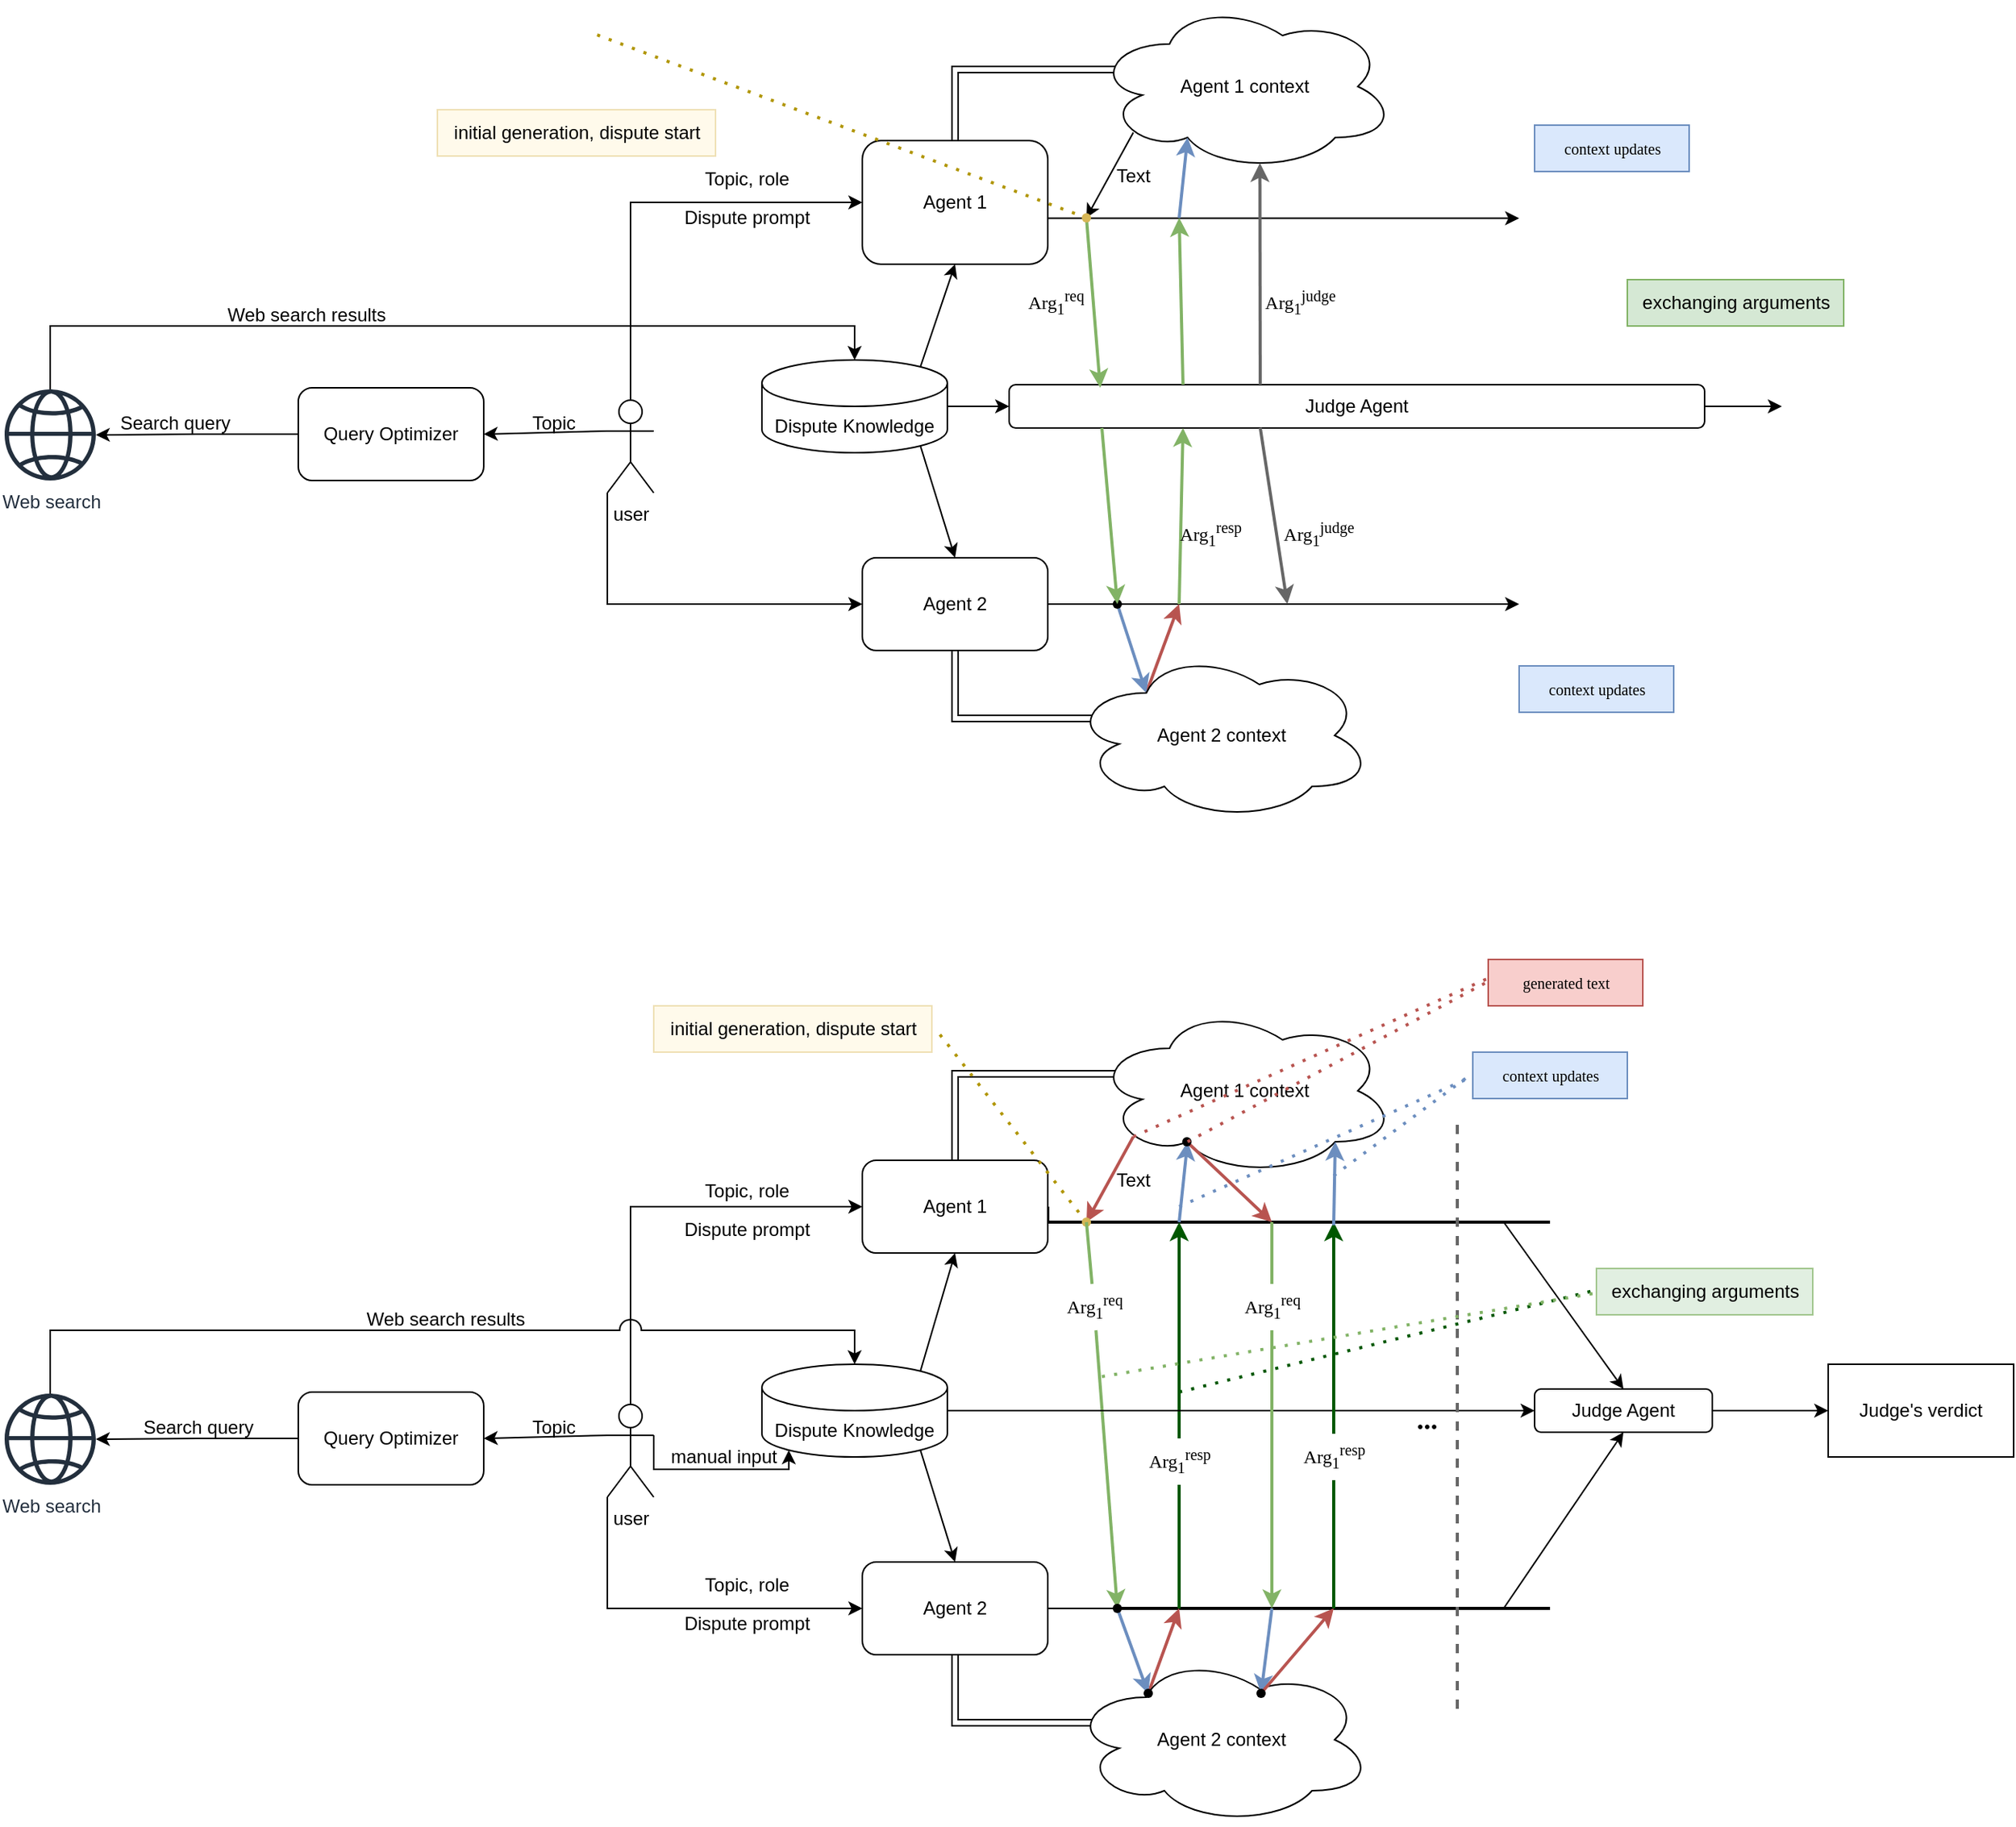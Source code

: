 <mxfile version="22.1.0" type="device">
  <diagram id="C5RBs43oDa-KdzZeNtuy" name="Page-1">
    <mxGraphModel dx="2182" dy="685" grid="1" gridSize="10" guides="1" tooltips="1" connect="1" arrows="1" fold="1" page="1" pageScale="1" pageWidth="827" pageHeight="1169" math="0" shadow="0">
      <root>
        <mxCell id="WIyWlLk6GJQsqaUBKTNV-0" />
        <mxCell id="WIyWlLk6GJQsqaUBKTNV-1" parent="WIyWlLk6GJQsqaUBKTNV-0" />
        <mxCell id="2SJqosGACnxcT9-o4XUS-51" value="Judge Agent" style="rounded=1;whiteSpace=wrap;html=1;" vertex="1" parent="WIyWlLk6GJQsqaUBKTNV-1">
          <mxGeometry x="320" y="328" width="450" height="28" as="geometry" />
        </mxCell>
        <mxCell id="2SJqosGACnxcT9-o4XUS-0" value="user" style="shape=umlActor;verticalLabelPosition=bottom;verticalAlign=top;html=1;outlineConnect=0;" vertex="1" parent="WIyWlLk6GJQsqaUBKTNV-1">
          <mxGeometry x="60" y="338" width="30" height="60" as="geometry" />
        </mxCell>
        <mxCell id="2SJqosGACnxcT9-o4XUS-26" style="edgeStyle=orthogonalEdgeStyle;rounded=0;orthogonalLoop=1;jettySize=auto;html=1;exitX=1;exitY=0.5;exitDx=0;exitDy=0;" edge="1" parent="WIyWlLk6GJQsqaUBKTNV-1" source="2SJqosGACnxcT9-o4XUS-1">
          <mxGeometry relative="1" as="geometry">
            <mxPoint x="650" y="220.286" as="targetPoint" />
            <Array as="points">
              <mxPoint x="345" y="220" />
            </Array>
          </mxGeometry>
        </mxCell>
        <mxCell id="2SJqosGACnxcT9-o4XUS-1" value="Agent 1" style="rounded=1;whiteSpace=wrap;html=1;" vertex="1" parent="WIyWlLk6GJQsqaUBKTNV-1">
          <mxGeometry x="225" y="170" width="120" height="80" as="geometry" />
        </mxCell>
        <mxCell id="2SJqosGACnxcT9-o4XUS-8" value="Topic, role" style="text;html=1;align=center;verticalAlign=middle;resizable=0;points=[];autosize=1;strokeColor=none;fillColor=none;" vertex="1" parent="WIyWlLk6GJQsqaUBKTNV-1">
          <mxGeometry x="110" y="180" width="80" height="30" as="geometry" />
        </mxCell>
        <mxCell id="2SJqosGACnxcT9-o4XUS-20" style="edgeStyle=orthogonalEdgeStyle;rounded=0;orthogonalLoop=1;jettySize=auto;html=1;entryX=0;entryY=0.5;entryDx=0;entryDy=0;exitX=0;exitY=1;exitDx=0;exitDy=0;exitPerimeter=0;" edge="1" parent="WIyWlLk6GJQsqaUBKTNV-1" source="2SJqosGACnxcT9-o4XUS-0" target="2SJqosGACnxcT9-o4XUS-21">
          <mxGeometry relative="1" as="geometry">
            <mxPoint x="100" y="420" as="sourcePoint" />
            <mxPoint x="230" y="460" as="targetPoint" />
            <Array as="points">
              <mxPoint x="60" y="470" />
            </Array>
          </mxGeometry>
        </mxCell>
        <mxCell id="2SJqosGACnxcT9-o4XUS-27" style="edgeStyle=orthogonalEdgeStyle;rounded=0;orthogonalLoop=1;jettySize=auto;html=1;exitDx=0;exitDy=0;" edge="1" parent="WIyWlLk6GJQsqaUBKTNV-1" source="2SJqosGACnxcT9-o4XUS-40">
          <mxGeometry relative="1" as="geometry">
            <mxPoint x="650" y="470" as="targetPoint" />
          </mxGeometry>
        </mxCell>
        <mxCell id="2SJqosGACnxcT9-o4XUS-21" value="Agent 2" style="rounded=1;whiteSpace=wrap;html=1;" vertex="1" parent="WIyWlLk6GJQsqaUBKTNV-1">
          <mxGeometry x="225" y="440" width="120" height="60" as="geometry" />
        </mxCell>
        <mxCell id="2SJqosGACnxcT9-o4XUS-25" value="Dispute prompt" style="text;html=1;align=center;verticalAlign=middle;resizable=0;points=[];autosize=1;strokeColor=none;fillColor=none;" vertex="1" parent="WIyWlLk6GJQsqaUBKTNV-1">
          <mxGeometry x="100" y="205" width="100" height="30" as="geometry" />
        </mxCell>
        <mxCell id="2SJqosGACnxcT9-o4XUS-31" style="rounded=0;orthogonalLoop=1;jettySize=auto;html=1;exitX=0.13;exitY=0.77;exitDx=0;exitDy=0;exitPerimeter=0;" edge="1" parent="WIyWlLk6GJQsqaUBKTNV-1" source="2SJqosGACnxcT9-o4XUS-61">
          <mxGeometry relative="1" as="geometry">
            <mxPoint x="370" y="220" as="targetPoint" />
          </mxGeometry>
        </mxCell>
        <mxCell id="2SJqosGACnxcT9-o4XUS-53" style="edgeStyle=orthogonalEdgeStyle;rounded=0;orthogonalLoop=1;jettySize=auto;html=1;exitX=0.07;exitY=0.4;exitDx=0;exitDy=0;exitPerimeter=0;entryX=0.5;entryY=0;entryDx=0;entryDy=0;startArrow=classic;startFill=1;shape=link;" edge="1" parent="WIyWlLk6GJQsqaUBKTNV-1" source="2SJqosGACnxcT9-o4XUS-61" target="2SJqosGACnxcT9-o4XUS-1">
          <mxGeometry relative="1" as="geometry" />
        </mxCell>
        <mxCell id="2SJqosGACnxcT9-o4XUS-29" value="" style="edgeStyle=none;orthogonalLoop=1;jettySize=auto;html=1;rounded=0;exitX=0;exitY=0.333;exitDx=0;exitDy=0;exitPerimeter=0;" edge="1" parent="WIyWlLk6GJQsqaUBKTNV-1" source="2SJqosGACnxcT9-o4XUS-0">
          <mxGeometry width="100" relative="1" as="geometry">
            <mxPoint x="80" y="360" as="sourcePoint" />
            <mxPoint x="-20" y="360" as="targetPoint" />
            <Array as="points" />
          </mxGeometry>
        </mxCell>
        <mxCell id="2SJqosGACnxcT9-o4XUS-44" style="rounded=0;orthogonalLoop=1;jettySize=auto;html=1;fillColor=#f8cecc;strokeColor=#b85450;exitX=0.25;exitY=0.25;exitDx=0;exitDy=0;exitPerimeter=0;strokeWidth=2;" edge="1" parent="WIyWlLk6GJQsqaUBKTNV-1" source="2SJqosGACnxcT9-o4XUS-75">
          <mxGeometry relative="1" as="geometry">
            <mxPoint x="430" y="470" as="targetPoint" />
          </mxGeometry>
        </mxCell>
        <mxCell id="2SJqosGACnxcT9-o4XUS-32" value="" style="edgeStyle=none;orthogonalLoop=1;jettySize=auto;html=1;rounded=0;fillColor=#d5e8d4;strokeColor=#82b366;strokeWidth=2;entryX=0.131;entryY=0.071;entryDx=0;entryDy=0;entryPerimeter=0;" edge="1" parent="WIyWlLk6GJQsqaUBKTNV-1" source="2SJqosGACnxcT9-o4XUS-35" target="2SJqosGACnxcT9-o4XUS-51">
          <mxGeometry width="100" relative="1" as="geometry">
            <mxPoint x="370" y="220" as="sourcePoint" />
            <mxPoint x="390" y="390" as="targetPoint" />
            <Array as="points" />
          </mxGeometry>
        </mxCell>
        <mxCell id="2SJqosGACnxcT9-o4XUS-33" value="&lt;font face=&quot;Times New Roman&quot;&gt;Arg&lt;sub&gt;1&lt;/sub&gt;&lt;sup&gt;req&lt;/sup&gt;&lt;/font&gt;" style="text;html=1;align=center;verticalAlign=middle;resizable=0;points=[];autosize=1;" vertex="1" parent="WIyWlLk6GJQsqaUBKTNV-1">
          <mxGeometry x="320" y="260" width="60" height="30" as="geometry" />
        </mxCell>
        <mxCell id="2SJqosGACnxcT9-o4XUS-34" value="" style="endArrow=none;dashed=1;html=1;dashPattern=1 3;strokeWidth=2;rounded=0;fillColor=#e3c800;strokeColor=#B09500;entryX=0.55;entryY=0.999;entryDx=0;entryDy=0;entryPerimeter=0;" edge="1" parent="WIyWlLk6GJQsqaUBKTNV-1">
          <mxGeometry width="50" height="50" relative="1" as="geometry">
            <mxPoint x="370" y="220" as="sourcePoint" />
            <mxPoint x="49" y="99.97" as="targetPoint" />
          </mxGeometry>
        </mxCell>
        <mxCell id="2SJqosGACnxcT9-o4XUS-36" value="" style="edgeStyle=none;orthogonalLoop=1;jettySize=auto;html=1;rounded=0;" edge="1" parent="WIyWlLk6GJQsqaUBKTNV-1" target="2SJqosGACnxcT9-o4XUS-35">
          <mxGeometry width="100" relative="1" as="geometry">
            <mxPoint x="370" y="220" as="sourcePoint" />
            <mxPoint x="390" y="390" as="targetPoint" />
            <Array as="points" />
          </mxGeometry>
        </mxCell>
        <mxCell id="2SJqosGACnxcT9-o4XUS-35" value="" style="shape=waypoint;sketch=0;size=6;pointerEvents=1;points=[];fillColor=#fff2cc;resizable=0;rotatable=0;perimeter=centerPerimeter;snapToPoint=1;strokeColor=#d6b656;" vertex="1" parent="WIyWlLk6GJQsqaUBKTNV-1">
          <mxGeometry x="360" y="210" width="20" height="20" as="geometry" />
        </mxCell>
        <mxCell id="2SJqosGACnxcT9-o4XUS-37" value="initial generation, dispute start" style="text;html=1;align=center;verticalAlign=middle;resizable=0;points=[];autosize=1;strokeColor=#d6b656;fillColor=#fff2cc;opacity=40;" vertex="1" parent="WIyWlLk6GJQsqaUBKTNV-1">
          <mxGeometry x="-50" y="150" width="180" height="30" as="geometry" />
        </mxCell>
        <mxCell id="2SJqosGACnxcT9-o4XUS-38" value="" style="edgeStyle=none;orthogonalLoop=1;jettySize=auto;html=1;rounded=0;entryX=0.25;entryY=0.25;entryDx=0;entryDy=0;entryPerimeter=0;fillColor=#dae8fc;strokeColor=#6c8ebf;strokeWidth=2;" edge="1" parent="WIyWlLk6GJQsqaUBKTNV-1" target="2SJqosGACnxcT9-o4XUS-75">
          <mxGeometry width="100" relative="1" as="geometry">
            <mxPoint x="390" y="470" as="sourcePoint" />
            <mxPoint x="440" y="480" as="targetPoint" />
            <Array as="points" />
          </mxGeometry>
        </mxCell>
        <mxCell id="2SJqosGACnxcT9-o4XUS-39" value="&lt;font style=&quot;font-size: 10px;&quot; face=&quot;Verdana&quot;&gt;context updates&lt;/font&gt;" style="text;html=1;align=center;verticalAlign=middle;resizable=0;points=[];autosize=1;strokeColor=#6c8ebf;fillColor=#dae8fc;" vertex="1" parent="WIyWlLk6GJQsqaUBKTNV-1">
          <mxGeometry x="650" y="510" width="100" height="30" as="geometry" />
        </mxCell>
        <mxCell id="2SJqosGACnxcT9-o4XUS-42" value="" style="edgeStyle=orthogonalEdgeStyle;rounded=0;orthogonalLoop=1;jettySize=auto;html=1;exitX=1;exitY=0.5;exitDx=0;exitDy=0;endArrow=none;endFill=0;" edge="1" parent="WIyWlLk6GJQsqaUBKTNV-1" source="2SJqosGACnxcT9-o4XUS-21" target="2SJqosGACnxcT9-o4XUS-40">
          <mxGeometry relative="1" as="geometry">
            <mxPoint x="650" y="470" as="targetPoint" />
            <mxPoint x="345" y="470" as="sourcePoint" />
          </mxGeometry>
        </mxCell>
        <mxCell id="2SJqosGACnxcT9-o4XUS-40" value="" style="shape=waypoint;sketch=0;size=6;pointerEvents=1;points=[];fillColor=none;resizable=0;rotatable=0;perimeter=centerPerimeter;snapToPoint=1;" vertex="1" parent="WIyWlLk6GJQsqaUBKTNV-1">
          <mxGeometry x="380" y="460" width="20" height="20" as="geometry" />
        </mxCell>
        <mxCell id="2SJqosGACnxcT9-o4XUS-43" value="Text" style="text;html=1;align=center;verticalAlign=middle;resizable=0;points=[];autosize=1;strokeColor=none;fillColor=none;" vertex="1" parent="WIyWlLk6GJQsqaUBKTNV-1">
          <mxGeometry x="375" y="178" width="50" height="30" as="geometry" />
        </mxCell>
        <mxCell id="2SJqosGACnxcT9-o4XUS-45" value="" style="edgeStyle=none;orthogonalLoop=1;jettySize=auto;html=1;rounded=0;fillColor=#d5e8d4;strokeColor=#82b366;strokeWidth=2;entryX=0.25;entryY=1;entryDx=0;entryDy=0;" edge="1" parent="WIyWlLk6GJQsqaUBKTNV-1" target="2SJqosGACnxcT9-o4XUS-51">
          <mxGeometry width="100" relative="1" as="geometry">
            <mxPoint x="430" y="470" as="sourcePoint" />
            <mxPoint x="490" y="220" as="targetPoint" />
            <Array as="points" />
          </mxGeometry>
        </mxCell>
        <mxCell id="2SJqosGACnxcT9-o4XUS-48" value="exchanging arguments" style="text;html=1;align=center;verticalAlign=middle;resizable=0;points=[];autosize=1;strokeColor=#82b366;fillColor=#d5e8d4;" vertex="1" parent="WIyWlLk6GJQsqaUBKTNV-1">
          <mxGeometry x="720" y="260" width="140" height="30" as="geometry" />
        </mxCell>
        <mxCell id="2SJqosGACnxcT9-o4XUS-49" value="&lt;font face=&quot;Times New Roman&quot;&gt;Arg&lt;sub&gt;1&lt;/sub&gt;&lt;sup&gt;resp&lt;/sup&gt;&lt;/font&gt;" style="text;html=1;align=center;verticalAlign=middle;resizable=0;points=[];autosize=1;" vertex="1" parent="WIyWlLk6GJQsqaUBKTNV-1">
          <mxGeometry x="420" y="410" width="60" height="30" as="geometry" />
        </mxCell>
        <mxCell id="2SJqosGACnxcT9-o4XUS-55" style="edgeStyle=orthogonalEdgeStyle;rounded=0;orthogonalLoop=1;jettySize=auto;html=1;exitX=1;exitY=0.5;exitDx=0;exitDy=0;" edge="1" parent="WIyWlLk6GJQsqaUBKTNV-1" source="2SJqosGACnxcT9-o4XUS-51">
          <mxGeometry relative="1" as="geometry">
            <mxPoint x="820" y="342" as="targetPoint" />
          </mxGeometry>
        </mxCell>
        <mxCell id="2SJqosGACnxcT9-o4XUS-52" value="&lt;font style=&quot;font-size: 10px;&quot; face=&quot;Verdana&quot;&gt;context updates&lt;/font&gt;" style="text;html=1;align=center;verticalAlign=middle;resizable=0;points=[];autosize=1;strokeColor=#6c8ebf;fillColor=#dae8fc;" vertex="1" parent="WIyWlLk6GJQsqaUBKTNV-1">
          <mxGeometry x="660" y="160" width="100" height="30" as="geometry" />
        </mxCell>
        <mxCell id="2SJqosGACnxcT9-o4XUS-54" style="edgeStyle=orthogonalEdgeStyle;rounded=0;orthogonalLoop=1;jettySize=auto;html=1;exitX=0.5;exitY=1;exitDx=0;exitDy=0;startArrow=classic;startFill=1;entryX=0.07;entryY=0.4;entryDx=0;entryDy=0;entryPerimeter=0;shape=link;" edge="1" parent="WIyWlLk6GJQsqaUBKTNV-1" source="2SJqosGACnxcT9-o4XUS-21" target="2SJqosGACnxcT9-o4XUS-75">
          <mxGeometry relative="1" as="geometry">
            <Array as="points">
              <mxPoint x="285" y="544" />
            </Array>
          </mxGeometry>
        </mxCell>
        <mxCell id="2SJqosGACnxcT9-o4XUS-59" value="" style="edgeStyle=orthogonalEdgeStyle;orthogonalLoop=1;jettySize=auto;html=1;rounded=0;entryX=0;entryY=0.5;entryDx=0;entryDy=0;exitX=0.5;exitY=0;exitDx=0;exitDy=0;exitPerimeter=0;targetPerimeterSpacing=4;sourcePerimeterSpacing=22;" edge="1" parent="WIyWlLk6GJQsqaUBKTNV-1" source="2SJqosGACnxcT9-o4XUS-0" target="2SJqosGACnxcT9-o4XUS-1">
          <mxGeometry width="100" relative="1" as="geometry">
            <mxPoint x="110" y="330" as="sourcePoint" />
            <mxPoint x="160" y="240" as="targetPoint" />
            <Array as="points">
              <mxPoint x="75" y="210" />
            </Array>
          </mxGeometry>
        </mxCell>
        <mxCell id="2SJqosGACnxcT9-o4XUS-61" value="Agent 1 context" style="ellipse;shape=cloud;whiteSpace=wrap;html=1;" vertex="1" parent="WIyWlLk6GJQsqaUBKTNV-1">
          <mxGeometry x="375" y="80" width="195" height="110" as="geometry" />
        </mxCell>
        <mxCell id="2SJqosGACnxcT9-o4XUS-70" style="rounded=0;orthogonalLoop=1;jettySize=auto;html=1;exitX=0.855;exitY=0;exitDx=0;exitDy=4.35;exitPerimeter=0;entryX=0.5;entryY=1;entryDx=0;entryDy=0;" edge="1" parent="WIyWlLk6GJQsqaUBKTNV-1" source="2SJqosGACnxcT9-o4XUS-63" target="2SJqosGACnxcT9-o4XUS-1">
          <mxGeometry relative="1" as="geometry" />
        </mxCell>
        <mxCell id="2SJqosGACnxcT9-o4XUS-73" style="rounded=0;orthogonalLoop=1;jettySize=auto;html=1;exitX=0.855;exitY=1;exitDx=0;exitDy=-4.35;exitPerimeter=0;entryX=0.5;entryY=0;entryDx=0;entryDy=0;" edge="1" parent="WIyWlLk6GJQsqaUBKTNV-1" source="2SJqosGACnxcT9-o4XUS-63" target="2SJqosGACnxcT9-o4XUS-21">
          <mxGeometry relative="1" as="geometry" />
        </mxCell>
        <mxCell id="2SJqosGACnxcT9-o4XUS-74" style="edgeStyle=orthogonalEdgeStyle;rounded=0;orthogonalLoop=1;jettySize=auto;html=1;exitX=1;exitY=0.5;exitDx=0;exitDy=0;exitPerimeter=0;entryX=0;entryY=0.5;entryDx=0;entryDy=0;" edge="1" parent="WIyWlLk6GJQsqaUBKTNV-1" source="2SJqosGACnxcT9-o4XUS-63" target="2SJqosGACnxcT9-o4XUS-51">
          <mxGeometry relative="1" as="geometry" />
        </mxCell>
        <mxCell id="2SJqosGACnxcT9-o4XUS-63" value="Dispute Knowledge" style="shape=cylinder3;whiteSpace=wrap;html=1;boundedLbl=1;backgroundOutline=1;size=15;" vertex="1" parent="WIyWlLk6GJQsqaUBKTNV-1">
          <mxGeometry x="160" y="312" width="120" height="60" as="geometry" />
        </mxCell>
        <mxCell id="2SJqosGACnxcT9-o4XUS-64" value="Topic" style="text;html=1;align=center;verticalAlign=middle;resizable=0;points=[];autosize=1;strokeColor=none;fillColor=none;" vertex="1" parent="WIyWlLk6GJQsqaUBKTNV-1">
          <mxGeometry y="338" width="50" height="30" as="geometry" />
        </mxCell>
        <mxCell id="2SJqosGACnxcT9-o4XUS-67" style="edgeStyle=orthogonalEdgeStyle;rounded=0;orthogonalLoop=1;jettySize=auto;html=1;exitX=0;exitY=0.5;exitDx=0;exitDy=0;" edge="1" parent="WIyWlLk6GJQsqaUBKTNV-1" source="2SJqosGACnxcT9-o4XUS-65" target="2SJqosGACnxcT9-o4XUS-66">
          <mxGeometry relative="1" as="geometry" />
        </mxCell>
        <mxCell id="2SJqosGACnxcT9-o4XUS-65" value="Query Optimizer" style="rounded=1;whiteSpace=wrap;html=1;" vertex="1" parent="WIyWlLk6GJQsqaUBKTNV-1">
          <mxGeometry x="-140" y="330" width="120" height="60" as="geometry" />
        </mxCell>
        <mxCell id="2SJqosGACnxcT9-o4XUS-66" value="Web search" style="sketch=0;outlineConnect=0;fontColor=#232F3E;gradientColor=none;fillColor=#232F3D;strokeColor=none;dashed=0;verticalLabelPosition=bottom;verticalAlign=top;align=center;html=1;fontSize=12;fontStyle=0;aspect=fixed;pointerEvents=1;shape=mxgraph.aws4.globe;" vertex="1" parent="WIyWlLk6GJQsqaUBKTNV-1">
          <mxGeometry x="-330" y="331" width="59" height="59" as="geometry" />
        </mxCell>
        <mxCell id="2SJqosGACnxcT9-o4XUS-68" value="Search query" style="text;html=1;align=center;verticalAlign=middle;resizable=0;points=[];autosize=1;strokeColor=none;fillColor=none;" vertex="1" parent="WIyWlLk6GJQsqaUBKTNV-1">
          <mxGeometry x="-265" y="338" width="90" height="30" as="geometry" />
        </mxCell>
        <mxCell id="2SJqosGACnxcT9-o4XUS-69" value="" style="edgeStyle=orthogonalEdgeStyle;orthogonalLoop=1;jettySize=auto;html=1;rounded=0;entryX=0.5;entryY=0;entryDx=0;entryDy=0;entryPerimeter=0;" edge="1" parent="WIyWlLk6GJQsqaUBKTNV-1" source="2SJqosGACnxcT9-o4XUS-66" target="2SJqosGACnxcT9-o4XUS-63">
          <mxGeometry width="100" relative="1" as="geometry">
            <mxPoint x="-330" y="400" as="sourcePoint" />
            <mxPoint x="-230" y="410" as="targetPoint" />
            <Array as="points">
              <mxPoint x="-300" y="290" />
              <mxPoint x="220" y="290" />
            </Array>
          </mxGeometry>
        </mxCell>
        <mxCell id="2SJqosGACnxcT9-o4XUS-72" value="Web search results" style="text;html=1;align=center;verticalAlign=middle;resizable=0;points=[];autosize=1;strokeColor=none;fillColor=none;" vertex="1" parent="WIyWlLk6GJQsqaUBKTNV-1">
          <mxGeometry x="-200" y="268" width="130" height="30" as="geometry" />
        </mxCell>
        <mxCell id="2SJqosGACnxcT9-o4XUS-75" value="Agent 2 context" style="ellipse;shape=cloud;whiteSpace=wrap;html=1;" vertex="1" parent="WIyWlLk6GJQsqaUBKTNV-1">
          <mxGeometry x="360" y="500" width="195" height="110" as="geometry" />
        </mxCell>
        <mxCell id="2SJqosGACnxcT9-o4XUS-84" value="&lt;font face=&quot;Times New Roman&quot;&gt;Arg&lt;sub&gt;1&lt;/sub&gt;&lt;sup&gt;judge&lt;/sup&gt;&lt;/font&gt;" style="text;html=1;align=center;verticalAlign=middle;resizable=0;points=[];autosize=1;strokeColor=none;fillColor=none;" vertex="1" parent="WIyWlLk6GJQsqaUBKTNV-1">
          <mxGeometry x="473" y="260" width="70" height="30" as="geometry" />
        </mxCell>
        <mxCell id="2SJqosGACnxcT9-o4XUS-85" value="&lt;font face=&quot;Times New Roman&quot;&gt;Arg&lt;sub&gt;1&lt;/sub&gt;&lt;sup&gt;judge&lt;/sup&gt;&lt;/font&gt;" style="text;html=1;align=center;verticalAlign=middle;resizable=0;points=[];autosize=1;strokeColor=none;fillColor=none;" vertex="1" parent="WIyWlLk6GJQsqaUBKTNV-1">
          <mxGeometry x="485" y="410" width="70" height="30" as="geometry" />
        </mxCell>
        <mxCell id="2SJqosGACnxcT9-o4XUS-86" value="" style="edgeStyle=none;orthogonalLoop=1;jettySize=auto;html=1;rounded=0;fillColor=#d5e8d4;strokeColor=#82b366;strokeWidth=2;" edge="1" parent="WIyWlLk6GJQsqaUBKTNV-1">
          <mxGeometry width="100" relative="1" as="geometry">
            <mxPoint x="380" y="356" as="sourcePoint" />
            <mxPoint x="390" y="470" as="targetPoint" />
            <Array as="points" />
          </mxGeometry>
        </mxCell>
        <mxCell id="2SJqosGACnxcT9-o4XUS-87" value="" style="edgeStyle=none;orthogonalLoop=1;jettySize=auto;html=1;rounded=0;fillColor=#d5e8d4;strokeColor=#82b366;strokeWidth=2;exitX=0.25;exitY=0;exitDx=0;exitDy=0;" edge="1" parent="WIyWlLk6GJQsqaUBKTNV-1" source="2SJqosGACnxcT9-o4XUS-51">
          <mxGeometry width="100" relative="1" as="geometry">
            <mxPoint x="430" y="330" as="sourcePoint" />
            <mxPoint x="430" y="220" as="targetPoint" />
            <Array as="points" />
          </mxGeometry>
        </mxCell>
        <mxCell id="2SJqosGACnxcT9-o4XUS-88" value="" style="edgeStyle=none;orthogonalLoop=1;jettySize=auto;html=1;rounded=0;entryX=0.31;entryY=0.8;entryDx=0;entryDy=0;entryPerimeter=0;fillColor=#dae8fc;strokeColor=#6c8ebf;strokeWidth=2;" edge="1" parent="WIyWlLk6GJQsqaUBKTNV-1" target="2SJqosGACnxcT9-o4XUS-61">
          <mxGeometry width="100" relative="1" as="geometry">
            <mxPoint x="430" y="220" as="sourcePoint" />
            <mxPoint x="460.84" y="247.43" as="targetPoint" />
            <Array as="points" />
          </mxGeometry>
        </mxCell>
        <mxCell id="2SJqosGACnxcT9-o4XUS-89" value="" style="endArrow=classic;html=1;rounded=0;entryX=0.55;entryY=0.95;entryDx=0;entryDy=0;entryPerimeter=0;exitX=0.361;exitY=0.002;exitDx=0;exitDy=0;exitPerimeter=0;fillColor=#f5f5f5;gradientColor=#b3b3b3;strokeColor=#666666;strokeWidth=2;" edge="1" parent="WIyWlLk6GJQsqaUBKTNV-1" source="2SJqosGACnxcT9-o4XUS-51" target="2SJqosGACnxcT9-o4XUS-61">
          <mxGeometry width="50" height="50" relative="1" as="geometry">
            <mxPoint x="390" y="360" as="sourcePoint" />
            <mxPoint x="440" y="310" as="targetPoint" />
          </mxGeometry>
        </mxCell>
        <mxCell id="2SJqosGACnxcT9-o4XUS-90" value="" style="endArrow=classic;html=1;rounded=0;exitX=0.361;exitY=0.993;exitDx=0;exitDy=0;exitPerimeter=0;fillColor=#f5f5f5;gradientColor=#b3b3b3;strokeColor=#666666;strokeWidth=2;" edge="1" parent="WIyWlLk6GJQsqaUBKTNV-1" source="2SJqosGACnxcT9-o4XUS-51">
          <mxGeometry width="50" height="50" relative="1" as="geometry">
            <mxPoint x="474" y="337" as="sourcePoint" />
            <mxPoint x="500" y="470" as="targetPoint" />
          </mxGeometry>
        </mxCell>
        <mxCell id="2SJqosGACnxcT9-o4XUS-92" value="Judge Agent" style="rounded=1;whiteSpace=wrap;html=1;" vertex="1" parent="WIyWlLk6GJQsqaUBKTNV-1">
          <mxGeometry x="660" y="978" width="115" height="28" as="geometry" />
        </mxCell>
        <mxCell id="2SJqosGACnxcT9-o4XUS-93" value="user" style="shape=umlActor;verticalLabelPosition=bottom;verticalAlign=top;html=1;outlineConnect=0;" vertex="1" parent="WIyWlLk6GJQsqaUBKTNV-1">
          <mxGeometry x="60" y="988" width="30" height="60" as="geometry" />
        </mxCell>
        <mxCell id="2SJqosGACnxcT9-o4XUS-94" style="edgeStyle=orthogonalEdgeStyle;rounded=0;orthogonalLoop=1;jettySize=auto;html=1;exitX=1;exitY=0.5;exitDx=0;exitDy=0;strokeWidth=2;endArrow=none;endFill=0;" edge="1" parent="WIyWlLk6GJQsqaUBKTNV-1" source="2SJqosGACnxcT9-o4XUS-95">
          <mxGeometry relative="1" as="geometry">
            <mxPoint x="670" y="870" as="targetPoint" />
            <Array as="points">
              <mxPoint x="345" y="870" />
            </Array>
          </mxGeometry>
        </mxCell>
        <mxCell id="2SJqosGACnxcT9-o4XUS-95" value="Agent 1" style="rounded=1;whiteSpace=wrap;html=1;" vertex="1" parent="WIyWlLk6GJQsqaUBKTNV-1">
          <mxGeometry x="225" y="830" width="120" height="60" as="geometry" />
        </mxCell>
        <mxCell id="2SJqosGACnxcT9-o4XUS-96" value="Topic, role" style="text;html=1;align=center;verticalAlign=middle;resizable=0;points=[];autosize=1;strokeColor=none;fillColor=none;" vertex="1" parent="WIyWlLk6GJQsqaUBKTNV-1">
          <mxGeometry x="110" y="835" width="80" height="30" as="geometry" />
        </mxCell>
        <mxCell id="2SJqosGACnxcT9-o4XUS-97" style="edgeStyle=orthogonalEdgeStyle;rounded=0;orthogonalLoop=1;jettySize=auto;html=1;entryX=0;entryY=0.5;entryDx=0;entryDy=0;exitX=0;exitY=1;exitDx=0;exitDy=0;exitPerimeter=0;" edge="1" parent="WIyWlLk6GJQsqaUBKTNV-1" source="2SJqosGACnxcT9-o4XUS-93" target="2SJqosGACnxcT9-o4XUS-99">
          <mxGeometry relative="1" as="geometry">
            <mxPoint x="100" y="1070" as="sourcePoint" />
            <mxPoint x="230" y="1110" as="targetPoint" />
            <Array as="points">
              <mxPoint x="60" y="1120" />
            </Array>
          </mxGeometry>
        </mxCell>
        <mxCell id="2SJqosGACnxcT9-o4XUS-98" style="edgeStyle=orthogonalEdgeStyle;rounded=0;orthogonalLoop=1;jettySize=auto;html=1;exitDx=0;exitDy=0;strokeWidth=2;endArrow=none;endFill=0;" edge="1" parent="WIyWlLk6GJQsqaUBKTNV-1" source="2SJqosGACnxcT9-o4XUS-114">
          <mxGeometry relative="1" as="geometry">
            <mxPoint x="670" y="1120" as="targetPoint" />
          </mxGeometry>
        </mxCell>
        <mxCell id="2SJqosGACnxcT9-o4XUS-99" value="Agent 2" style="rounded=1;whiteSpace=wrap;html=1;" vertex="1" parent="WIyWlLk6GJQsqaUBKTNV-1">
          <mxGeometry x="225" y="1090" width="120" height="60" as="geometry" />
        </mxCell>
        <mxCell id="2SJqosGACnxcT9-o4XUS-100" value="Dispute prompt" style="text;html=1;align=center;verticalAlign=middle;resizable=0;points=[];autosize=1;strokeColor=none;fillColor=none;" vertex="1" parent="WIyWlLk6GJQsqaUBKTNV-1">
          <mxGeometry x="100" y="860" width="100" height="30" as="geometry" />
        </mxCell>
        <mxCell id="2SJqosGACnxcT9-o4XUS-101" style="rounded=0;orthogonalLoop=1;jettySize=auto;html=1;exitX=0.13;exitY=0.77;exitDx=0;exitDy=0;exitPerimeter=0;fillColor=#f8cecc;strokeColor=#b85450;strokeWidth=2;" edge="1" parent="WIyWlLk6GJQsqaUBKTNV-1" source="2SJqosGACnxcT9-o4XUS-123">
          <mxGeometry relative="1" as="geometry">
            <mxPoint x="370" y="870" as="targetPoint" />
          </mxGeometry>
        </mxCell>
        <mxCell id="2SJqosGACnxcT9-o4XUS-102" style="edgeStyle=orthogonalEdgeStyle;rounded=0;orthogonalLoop=1;jettySize=auto;html=1;exitX=0.07;exitY=0.4;exitDx=0;exitDy=0;exitPerimeter=0;entryX=0.5;entryY=0;entryDx=0;entryDy=0;startArrow=classic;startFill=1;shape=link;" edge="1" parent="WIyWlLk6GJQsqaUBKTNV-1" source="2SJqosGACnxcT9-o4XUS-123" target="2SJqosGACnxcT9-o4XUS-95">
          <mxGeometry relative="1" as="geometry" />
        </mxCell>
        <mxCell id="2SJqosGACnxcT9-o4XUS-103" value="" style="edgeStyle=none;orthogonalLoop=1;jettySize=auto;html=1;rounded=0;exitX=0;exitY=0.333;exitDx=0;exitDy=0;exitPerimeter=0;" edge="1" parent="WIyWlLk6GJQsqaUBKTNV-1" source="2SJqosGACnxcT9-o4XUS-93">
          <mxGeometry width="100" relative="1" as="geometry">
            <mxPoint x="80" y="1010" as="sourcePoint" />
            <mxPoint x="-20" y="1010" as="targetPoint" />
            <Array as="points" />
          </mxGeometry>
        </mxCell>
        <mxCell id="2SJqosGACnxcT9-o4XUS-104" style="rounded=0;orthogonalLoop=1;jettySize=auto;html=1;fillColor=#f8cecc;strokeColor=#b85450;strokeWidth=2;" edge="1" parent="WIyWlLk6GJQsqaUBKTNV-1" source="2SJqosGACnxcT9-o4XUS-147">
          <mxGeometry relative="1" as="geometry">
            <mxPoint x="430" y="1120" as="targetPoint" />
          </mxGeometry>
        </mxCell>
        <mxCell id="2SJqosGACnxcT9-o4XUS-105" value="" style="edgeStyle=none;orthogonalLoop=1;jettySize=auto;html=1;rounded=0;fillColor=#d5e8d4;strokeColor=#82b366;strokeWidth=2;entryX=-0.107;entryY=0.486;entryDx=0;entryDy=0;entryPerimeter=0;" edge="1" parent="WIyWlLk6GJQsqaUBKTNV-1" source="2SJqosGACnxcT9-o4XUS-106" target="2SJqosGACnxcT9-o4XUS-114">
          <mxGeometry width="100" relative="1" as="geometry">
            <mxPoint x="370" y="870" as="sourcePoint" />
            <mxPoint x="379" y="980" as="targetPoint" />
            <Array as="points" />
          </mxGeometry>
        </mxCell>
        <mxCell id="2SJqosGACnxcT9-o4XUS-107" value="" style="endArrow=none;dashed=1;html=1;dashPattern=1 3;strokeWidth=2;rounded=0;fillColor=#e3c800;strokeColor=#B09500;entryX=1.009;entryY=0.467;entryDx=0;entryDy=0;entryPerimeter=0;" edge="1" parent="WIyWlLk6GJQsqaUBKTNV-1" target="2SJqosGACnxcT9-o4XUS-110">
          <mxGeometry width="50" height="50" relative="1" as="geometry">
            <mxPoint x="370" y="870" as="sourcePoint" />
            <mxPoint x="49" y="749.97" as="targetPoint" />
          </mxGeometry>
        </mxCell>
        <mxCell id="2SJqosGACnxcT9-o4XUS-108" value="" style="edgeStyle=none;orthogonalLoop=1;jettySize=auto;html=1;rounded=0;" edge="1" parent="WIyWlLk6GJQsqaUBKTNV-1" target="2SJqosGACnxcT9-o4XUS-109">
          <mxGeometry width="100" relative="1" as="geometry">
            <mxPoint x="370" y="870" as="sourcePoint" />
            <mxPoint x="390" y="1040" as="targetPoint" />
            <Array as="points" />
          </mxGeometry>
        </mxCell>
        <mxCell id="2SJqosGACnxcT9-o4XUS-109" value="" style="shape=waypoint;sketch=0;size=6;pointerEvents=1;points=[];fillColor=#fff2cc;resizable=0;rotatable=0;perimeter=centerPerimeter;snapToPoint=1;strokeColor=#d6b656;" vertex="1" parent="WIyWlLk6GJQsqaUBKTNV-1">
          <mxGeometry x="360" y="860" width="20" height="20" as="geometry" />
        </mxCell>
        <mxCell id="2SJqosGACnxcT9-o4XUS-110" value="initial generation, dispute start" style="text;html=1;align=center;verticalAlign=middle;resizable=0;points=[];autosize=1;strokeColor=#d6b656;fillColor=#fff2cc;opacity=40;" vertex="1" parent="WIyWlLk6GJQsqaUBKTNV-1">
          <mxGeometry x="90" y="730" width="180" height="30" as="geometry" />
        </mxCell>
        <mxCell id="2SJqosGACnxcT9-o4XUS-111" value="" style="edgeStyle=none;orthogonalLoop=1;jettySize=auto;html=1;rounded=0;fillColor=#dae8fc;strokeColor=#6c8ebf;strokeWidth=2;" edge="1" parent="WIyWlLk6GJQsqaUBKTNV-1" target="2SJqosGACnxcT9-o4XUS-147">
          <mxGeometry width="100" relative="1" as="geometry">
            <mxPoint x="390" y="1120" as="sourcePoint" />
            <mxPoint x="440" y="1130" as="targetPoint" />
            <Array as="points" />
          </mxGeometry>
        </mxCell>
        <mxCell id="2SJqosGACnxcT9-o4XUS-113" value="" style="edgeStyle=orthogonalEdgeStyle;rounded=0;orthogonalLoop=1;jettySize=auto;html=1;exitX=1;exitY=0.5;exitDx=0;exitDy=0;endArrow=none;endFill=0;" edge="1" parent="WIyWlLk6GJQsqaUBKTNV-1" source="2SJqosGACnxcT9-o4XUS-99" target="2SJqosGACnxcT9-o4XUS-114">
          <mxGeometry relative="1" as="geometry">
            <mxPoint x="650" y="1120" as="targetPoint" />
            <mxPoint x="345" y="1120" as="sourcePoint" />
          </mxGeometry>
        </mxCell>
        <mxCell id="2SJqosGACnxcT9-o4XUS-114" value="" style="shape=waypoint;sketch=0;size=6;pointerEvents=1;points=[];fillColor=none;resizable=0;rotatable=0;perimeter=centerPerimeter;snapToPoint=1;" vertex="1" parent="WIyWlLk6GJQsqaUBKTNV-1">
          <mxGeometry x="380" y="1110" width="20" height="20" as="geometry" />
        </mxCell>
        <mxCell id="2SJqosGACnxcT9-o4XUS-115" value="Text" style="text;html=1;align=center;verticalAlign=middle;resizable=0;points=[];autosize=1;strokeColor=none;fillColor=none;" vertex="1" parent="WIyWlLk6GJQsqaUBKTNV-1">
          <mxGeometry x="375" y="828" width="50" height="30" as="geometry" />
        </mxCell>
        <mxCell id="2SJqosGACnxcT9-o4XUS-116" value="" style="edgeStyle=none;orthogonalLoop=1;jettySize=auto;html=1;rounded=0;fillColor=#008a00;strokeColor=#005700;strokeWidth=2;" edge="1" parent="WIyWlLk6GJQsqaUBKTNV-1" source="2SJqosGACnxcT9-o4XUS-118">
          <mxGeometry width="100" relative="1" as="geometry">
            <mxPoint x="430" y="1120" as="sourcePoint" />
            <mxPoint x="430" y="870" as="targetPoint" />
            <Array as="points" />
          </mxGeometry>
        </mxCell>
        <mxCell id="2SJqosGACnxcT9-o4XUS-117" value="exchanging arguments" style="text;html=1;align=center;verticalAlign=middle;resizable=0;points=[];autosize=1;strokeColor=#82b366;fillColor=#d5e8d4;rounded=0;glass=0;opacity=70;" vertex="1" parent="WIyWlLk6GJQsqaUBKTNV-1">
          <mxGeometry x="700" y="900" width="140" height="30" as="geometry" />
        </mxCell>
        <mxCell id="2SJqosGACnxcT9-o4XUS-119" style="edgeStyle=orthogonalEdgeStyle;rounded=0;orthogonalLoop=1;jettySize=auto;html=1;exitX=1;exitY=0.5;exitDx=0;exitDy=0;entryX=0;entryY=0.5;entryDx=0;entryDy=0;" edge="1" parent="WIyWlLk6GJQsqaUBKTNV-1" source="2SJqosGACnxcT9-o4XUS-92" target="2SJqosGACnxcT9-o4XUS-168">
          <mxGeometry relative="1" as="geometry">
            <mxPoint x="890" y="992" as="targetPoint" />
          </mxGeometry>
        </mxCell>
        <mxCell id="2SJqosGACnxcT9-o4XUS-120" value="&lt;font style=&quot;font-size: 10px;&quot; face=&quot;Verdana&quot;&gt;context updates&lt;/font&gt;" style="text;html=1;align=center;verticalAlign=middle;resizable=0;points=[];autosize=1;strokeColor=#6c8ebf;fillColor=#dae8fc;" vertex="1" parent="WIyWlLk6GJQsqaUBKTNV-1">
          <mxGeometry x="620" y="760" width="100" height="30" as="geometry" />
        </mxCell>
        <mxCell id="2SJqosGACnxcT9-o4XUS-121" style="edgeStyle=orthogonalEdgeStyle;rounded=0;orthogonalLoop=1;jettySize=auto;html=1;exitX=0.5;exitY=1;exitDx=0;exitDy=0;startArrow=classic;startFill=1;entryX=0.07;entryY=0.4;entryDx=0;entryDy=0;entryPerimeter=0;shape=link;" edge="1" parent="WIyWlLk6GJQsqaUBKTNV-1" source="2SJqosGACnxcT9-o4XUS-99" target="2SJqosGACnxcT9-o4XUS-135">
          <mxGeometry relative="1" as="geometry">
            <Array as="points">
              <mxPoint x="285" y="1194" />
            </Array>
          </mxGeometry>
        </mxCell>
        <mxCell id="2SJqosGACnxcT9-o4XUS-122" value="" style="edgeStyle=orthogonalEdgeStyle;orthogonalLoop=1;jettySize=auto;html=1;rounded=0;entryX=0;entryY=0.5;entryDx=0;entryDy=0;exitX=0.5;exitY=0;exitDx=0;exitDy=0;exitPerimeter=0;targetPerimeterSpacing=4;sourcePerimeterSpacing=22;" edge="1" parent="WIyWlLk6GJQsqaUBKTNV-1" source="2SJqosGACnxcT9-o4XUS-93" target="2SJqosGACnxcT9-o4XUS-95">
          <mxGeometry width="100" relative="1" as="geometry">
            <mxPoint x="110" y="980" as="sourcePoint" />
            <mxPoint x="160" y="890" as="targetPoint" />
            <Array as="points">
              <mxPoint x="75" y="860" />
            </Array>
          </mxGeometry>
        </mxCell>
        <mxCell id="2SJqosGACnxcT9-o4XUS-123" value="Agent 1 context" style="ellipse;shape=cloud;whiteSpace=wrap;html=1;" vertex="1" parent="WIyWlLk6GJQsqaUBKTNV-1">
          <mxGeometry x="375" y="730" width="195" height="110" as="geometry" />
        </mxCell>
        <mxCell id="2SJqosGACnxcT9-o4XUS-124" style="rounded=0;orthogonalLoop=1;jettySize=auto;html=1;exitX=0.855;exitY=0;exitDx=0;exitDy=4.35;exitPerimeter=0;entryX=0.5;entryY=1;entryDx=0;entryDy=0;" edge="1" parent="WIyWlLk6GJQsqaUBKTNV-1" source="2SJqosGACnxcT9-o4XUS-127" target="2SJqosGACnxcT9-o4XUS-95">
          <mxGeometry relative="1" as="geometry" />
        </mxCell>
        <mxCell id="2SJqosGACnxcT9-o4XUS-125" style="rounded=0;orthogonalLoop=1;jettySize=auto;html=1;exitX=0.855;exitY=1;exitDx=0;exitDy=-4.35;exitPerimeter=0;entryX=0.5;entryY=0;entryDx=0;entryDy=0;" edge="1" parent="WIyWlLk6GJQsqaUBKTNV-1" source="2SJqosGACnxcT9-o4XUS-127" target="2SJqosGACnxcT9-o4XUS-99">
          <mxGeometry relative="1" as="geometry" />
        </mxCell>
        <mxCell id="2SJqosGACnxcT9-o4XUS-126" style="edgeStyle=orthogonalEdgeStyle;rounded=0;orthogonalLoop=1;jettySize=auto;html=1;exitX=1;exitY=0.5;exitDx=0;exitDy=0;exitPerimeter=0;entryX=0;entryY=0.5;entryDx=0;entryDy=0;" edge="1" parent="WIyWlLk6GJQsqaUBKTNV-1" source="2SJqosGACnxcT9-o4XUS-127" target="2SJqosGACnxcT9-o4XUS-92">
          <mxGeometry relative="1" as="geometry" />
        </mxCell>
        <mxCell id="2SJqosGACnxcT9-o4XUS-127" value="Dispute Knowledge" style="shape=cylinder3;whiteSpace=wrap;html=1;boundedLbl=1;backgroundOutline=1;size=15;" vertex="1" parent="WIyWlLk6GJQsqaUBKTNV-1">
          <mxGeometry x="160" y="962" width="120" height="60" as="geometry" />
        </mxCell>
        <mxCell id="2SJqosGACnxcT9-o4XUS-128" value="Topic" style="text;html=1;align=center;verticalAlign=middle;resizable=0;points=[];autosize=1;strokeColor=none;fillColor=none;" vertex="1" parent="WIyWlLk6GJQsqaUBKTNV-1">
          <mxGeometry y="988" width="50" height="30" as="geometry" />
        </mxCell>
        <mxCell id="2SJqosGACnxcT9-o4XUS-129" style="edgeStyle=orthogonalEdgeStyle;rounded=0;orthogonalLoop=1;jettySize=auto;html=1;exitX=0;exitY=0.5;exitDx=0;exitDy=0;" edge="1" parent="WIyWlLk6GJQsqaUBKTNV-1" source="2SJqosGACnxcT9-o4XUS-130" target="2SJqosGACnxcT9-o4XUS-131">
          <mxGeometry relative="1" as="geometry" />
        </mxCell>
        <mxCell id="2SJqosGACnxcT9-o4XUS-130" value="Query Optimizer" style="rounded=1;whiteSpace=wrap;html=1;" vertex="1" parent="WIyWlLk6GJQsqaUBKTNV-1">
          <mxGeometry x="-140" y="980" width="120" height="60" as="geometry" />
        </mxCell>
        <mxCell id="2SJqosGACnxcT9-o4XUS-131" value="Web search" style="sketch=0;outlineConnect=0;fontColor=#232F3E;gradientColor=none;fillColor=#232F3D;strokeColor=none;dashed=0;verticalLabelPosition=bottom;verticalAlign=top;align=center;html=1;fontSize=12;fontStyle=0;aspect=fixed;pointerEvents=1;shape=mxgraph.aws4.globe;" vertex="1" parent="WIyWlLk6GJQsqaUBKTNV-1">
          <mxGeometry x="-330" y="981" width="59" height="59" as="geometry" />
        </mxCell>
        <mxCell id="2SJqosGACnxcT9-o4XUS-132" value="Search query" style="text;html=1;align=center;verticalAlign=middle;resizable=0;points=[];autosize=1;strokeColor=none;fillColor=none;" vertex="1" parent="WIyWlLk6GJQsqaUBKTNV-1">
          <mxGeometry x="-250" y="988" width="90" height="30" as="geometry" />
        </mxCell>
        <mxCell id="2SJqosGACnxcT9-o4XUS-133" value="" style="edgeStyle=orthogonalEdgeStyle;orthogonalLoop=1;jettySize=auto;html=1;rounded=0;entryX=0.5;entryY=0;entryDx=0;entryDy=0;entryPerimeter=0;jumpStyle=arc;jumpSize=14;" edge="1" parent="WIyWlLk6GJQsqaUBKTNV-1" source="2SJqosGACnxcT9-o4XUS-131" target="2SJqosGACnxcT9-o4XUS-127">
          <mxGeometry width="100" relative="1" as="geometry">
            <mxPoint x="-330" y="1050" as="sourcePoint" />
            <mxPoint x="-230" y="1060" as="targetPoint" />
            <Array as="points">
              <mxPoint x="-300" y="940" />
              <mxPoint x="220" y="940" />
            </Array>
          </mxGeometry>
        </mxCell>
        <mxCell id="2SJqosGACnxcT9-o4XUS-134" value="Web search results" style="text;html=1;align=center;verticalAlign=middle;resizable=0;points=[];autosize=1;strokeColor=none;fillColor=none;" vertex="1" parent="WIyWlLk6GJQsqaUBKTNV-1">
          <mxGeometry x="-110" y="918" width="130" height="30" as="geometry" />
        </mxCell>
        <mxCell id="2SJqosGACnxcT9-o4XUS-135" value="Agent 2 context" style="ellipse;shape=cloud;whiteSpace=wrap;html=1;" vertex="1" parent="WIyWlLk6GJQsqaUBKTNV-1">
          <mxGeometry x="360" y="1150" width="195" height="110" as="geometry" />
        </mxCell>
        <mxCell id="2SJqosGACnxcT9-o4XUS-140" value="" style="edgeStyle=none;orthogonalLoop=1;jettySize=auto;html=1;rounded=0;entryX=0.31;entryY=0.8;entryDx=0;entryDy=0;entryPerimeter=0;fillColor=#dae8fc;strokeColor=#6c8ebf;strokeWidth=2;" edge="1" parent="WIyWlLk6GJQsqaUBKTNV-1" target="2SJqosGACnxcT9-o4XUS-123">
          <mxGeometry width="100" relative="1" as="geometry">
            <mxPoint x="430" y="870" as="sourcePoint" />
            <mxPoint x="460.84" y="897.43" as="targetPoint" />
            <Array as="points" />
          </mxGeometry>
        </mxCell>
        <mxCell id="2SJqosGACnxcT9-o4XUS-145" style="rounded=0;orthogonalLoop=1;jettySize=auto;html=1;fillColor=#f8cecc;strokeColor=#b85450;strokeWidth=2;exitDx=0;exitDy=0;exitPerimeter=0;" edge="1" parent="WIyWlLk6GJQsqaUBKTNV-1" source="2SJqosGACnxcT9-o4XUS-149">
          <mxGeometry relative="1" as="geometry">
            <mxPoint x="490" y="870" as="targetPoint" />
            <mxPoint x="496.7" y="830" as="sourcePoint" />
          </mxGeometry>
        </mxCell>
        <mxCell id="2SJqosGACnxcT9-o4XUS-147" value="" style="shape=waypoint;sketch=0;size=6;pointerEvents=1;points=[];fillColor=none;resizable=0;rotatable=0;perimeter=centerPerimeter;snapToPoint=1;" vertex="1" parent="WIyWlLk6GJQsqaUBKTNV-1">
          <mxGeometry x="400" y="1165" width="20" height="20" as="geometry" />
        </mxCell>
        <mxCell id="2SJqosGACnxcT9-o4XUS-150" value="" style="rounded=0;orthogonalLoop=1;jettySize=auto;html=1;fillColor=#f8cecc;strokeColor=#b85450;strokeWidth=2;exitX=0.31;exitY=0.8;exitDx=0;exitDy=0;exitPerimeter=0;" edge="1" parent="WIyWlLk6GJQsqaUBKTNV-1" source="2SJqosGACnxcT9-o4XUS-123" target="2SJqosGACnxcT9-o4XUS-149">
          <mxGeometry relative="1" as="geometry">
            <mxPoint x="460" y="870.45" as="targetPoint" />
            <mxPoint x="435" y="818" as="sourcePoint" />
          </mxGeometry>
        </mxCell>
        <mxCell id="2SJqosGACnxcT9-o4XUS-149" value="" style="shape=waypoint;sketch=0;size=6;pointerEvents=1;points=[];fillColor=none;resizable=0;rotatable=0;perimeter=centerPerimeter;snapToPoint=1;" vertex="1" parent="WIyWlLk6GJQsqaUBKTNV-1">
          <mxGeometry x="425" y="808" width="20" height="20" as="geometry" />
        </mxCell>
        <mxCell id="2SJqosGACnxcT9-o4XUS-151" value="" style="edgeStyle=none;orthogonalLoop=1;jettySize=auto;html=1;rounded=0;fillColor=#d5e8d4;strokeColor=#82b366;strokeWidth=2;endArrow=none;endFill=0;" edge="1" parent="WIyWlLk6GJQsqaUBKTNV-1" source="2SJqosGACnxcT9-o4XUS-109" target="2SJqosGACnxcT9-o4XUS-106">
          <mxGeometry width="100" relative="1" as="geometry">
            <mxPoint x="370" y="870" as="sourcePoint" />
            <mxPoint x="390" y="1120" as="targetPoint" />
            <Array as="points" />
          </mxGeometry>
        </mxCell>
        <mxCell id="2SJqosGACnxcT9-o4XUS-106" value="&lt;font face=&quot;Times New Roman&quot;&gt;Arg&lt;sub&gt;1&lt;/sub&gt;&lt;sup&gt;req&lt;/sup&gt;&lt;/font&gt;" style="text;html=1;align=center;verticalAlign=middle;resizable=0;points=[];autosize=1;" vertex="1" parent="WIyWlLk6GJQsqaUBKTNV-1">
          <mxGeometry x="345" y="910" width="60" height="30" as="geometry" />
        </mxCell>
        <mxCell id="2SJqosGACnxcT9-o4XUS-152" value="" style="edgeStyle=none;orthogonalLoop=1;jettySize=auto;html=1;rounded=0;fillColor=#d5e8d4;strokeColor=#82b366;strokeWidth=2;" edge="1" parent="WIyWlLk6GJQsqaUBKTNV-1" source="2SJqosGACnxcT9-o4XUS-154">
          <mxGeometry width="100" relative="1" as="geometry">
            <mxPoint x="470" y="867" as="sourcePoint" />
            <mxPoint x="490" y="1120" as="targetPoint" />
            <Array as="points" />
          </mxGeometry>
        </mxCell>
        <mxCell id="2SJqosGACnxcT9-o4XUS-153" value="" style="edgeStyle=none;orthogonalLoop=1;jettySize=auto;html=1;rounded=0;fillColor=#d5e8d4;strokeColor=#82b366;strokeWidth=2;endArrow=none;endFill=0;" edge="1" parent="WIyWlLk6GJQsqaUBKTNV-1" target="2SJqosGACnxcT9-o4XUS-154">
          <mxGeometry width="100" relative="1" as="geometry">
            <mxPoint x="490" y="870" as="sourcePoint" />
            <mxPoint x="490" y="1117" as="targetPoint" />
            <Array as="points" />
          </mxGeometry>
        </mxCell>
        <mxCell id="2SJqosGACnxcT9-o4XUS-154" value="&lt;font face=&quot;Times New Roman&quot;&gt;Arg&lt;sub&gt;1&lt;/sub&gt;&lt;sup&gt;req&lt;/sup&gt;&lt;/font&gt;" style="text;html=1;align=center;verticalAlign=middle;resizable=0;points=[];autosize=1;" vertex="1" parent="WIyWlLk6GJQsqaUBKTNV-1">
          <mxGeometry x="460" y="910" width="60" height="30" as="geometry" />
        </mxCell>
        <mxCell id="2SJqosGACnxcT9-o4XUS-155" value="" style="edgeStyle=none;orthogonalLoop=1;jettySize=auto;html=1;rounded=0;fillColor=#dae8fc;strokeColor=#6c8ebf;strokeWidth=2;" edge="1" parent="WIyWlLk6GJQsqaUBKTNV-1" target="2SJqosGACnxcT9-o4XUS-157">
          <mxGeometry width="100" relative="1" as="geometry">
            <mxPoint x="490" y="1120" as="sourcePoint" />
            <mxPoint x="420" y="1185" as="targetPoint" />
            <Array as="points" />
          </mxGeometry>
        </mxCell>
        <mxCell id="2SJqosGACnxcT9-o4XUS-156" style="rounded=0;orthogonalLoop=1;jettySize=auto;html=1;fillColor=#f8cecc;strokeColor=#b85450;strokeWidth=2;exitDx=0;exitDy=0;exitPerimeter=0;" edge="1" parent="WIyWlLk6GJQsqaUBKTNV-1" source="2SJqosGACnxcT9-o4XUS-157">
          <mxGeometry relative="1" as="geometry">
            <mxPoint x="530" y="1120" as="targetPoint" />
            <mxPoint x="485" y="1169" as="sourcePoint" />
          </mxGeometry>
        </mxCell>
        <mxCell id="2SJqosGACnxcT9-o4XUS-158" value="" style="rounded=0;orthogonalLoop=1;jettySize=auto;html=1;fillColor=#f8cecc;strokeColor=#b85450;strokeWidth=2;exitX=0.625;exitY=0.2;exitDx=0;exitDy=0;exitPerimeter=0;endArrow=none;endFill=0;entryX=0.625;entryY=0.2;entryDx=0;entryDy=0;entryPerimeter=0;" edge="1" parent="WIyWlLk6GJQsqaUBKTNV-1" source="2SJqosGACnxcT9-o4XUS-135" target="2SJqosGACnxcT9-o4XUS-135">
          <mxGeometry relative="1" as="geometry">
            <mxPoint x="505" y="1114" as="targetPoint" />
            <mxPoint x="482" y="1172" as="sourcePoint" />
          </mxGeometry>
        </mxCell>
        <mxCell id="2SJqosGACnxcT9-o4XUS-157" value="" style="shape=waypoint;sketch=0;size=6;pointerEvents=1;points=[];fillColor=none;resizable=0;rotatable=0;perimeter=centerPerimeter;snapToPoint=1;" vertex="1" parent="WIyWlLk6GJQsqaUBKTNV-1">
          <mxGeometry x="473" y="1165" width="20" height="20" as="geometry" />
        </mxCell>
        <mxCell id="2SJqosGACnxcT9-o4XUS-160" value="" style="edgeStyle=none;orthogonalLoop=1;jettySize=auto;html=1;rounded=0;fillColor=#008a00;strokeColor=#005700;strokeWidth=2;endArrow=none;endFill=0;" edge="1" parent="WIyWlLk6GJQsqaUBKTNV-1" target="2SJqosGACnxcT9-o4XUS-118">
          <mxGeometry width="100" relative="1" as="geometry">
            <mxPoint x="430" y="1120" as="sourcePoint" />
            <mxPoint x="430" y="870" as="targetPoint" />
            <Array as="points" />
          </mxGeometry>
        </mxCell>
        <mxCell id="2SJqosGACnxcT9-o4XUS-118" value="&lt;font face=&quot;Times New Roman&quot;&gt;Arg&lt;sub&gt;1&lt;/sub&gt;&lt;sup&gt;resp&lt;/sup&gt;&lt;/font&gt;" style="text;html=1;align=center;verticalAlign=middle;resizable=0;points=[];autosize=1;" vertex="1" parent="WIyWlLk6GJQsqaUBKTNV-1">
          <mxGeometry x="400" y="1010" width="60" height="30" as="geometry" />
        </mxCell>
        <mxCell id="2SJqosGACnxcT9-o4XUS-161" value="" style="edgeStyle=none;orthogonalLoop=1;jettySize=auto;html=1;rounded=0;fillColor=#008a00;strokeColor=#005700;strokeWidth=2;" edge="1" parent="WIyWlLk6GJQsqaUBKTNV-1" source="2SJqosGACnxcT9-o4XUS-163">
          <mxGeometry width="100" relative="1" as="geometry">
            <mxPoint x="530" y="1117" as="sourcePoint" />
            <mxPoint x="530" y="870" as="targetPoint" />
            <Array as="points" />
          </mxGeometry>
        </mxCell>
        <mxCell id="2SJqosGACnxcT9-o4XUS-162" value="" style="edgeStyle=none;orthogonalLoop=1;jettySize=auto;html=1;rounded=0;fillColor=#008a00;strokeColor=#005700;strokeWidth=2;endArrow=none;endFill=0;" edge="1" parent="WIyWlLk6GJQsqaUBKTNV-1" target="2SJqosGACnxcT9-o4XUS-163">
          <mxGeometry width="100" relative="1" as="geometry">
            <mxPoint x="530" y="1120" as="sourcePoint" />
            <mxPoint x="530" y="867" as="targetPoint" />
            <Array as="points" />
          </mxGeometry>
        </mxCell>
        <mxCell id="2SJqosGACnxcT9-o4XUS-163" value="&lt;font face=&quot;Times New Roman&quot;&gt;Arg&lt;sub&gt;1&lt;/sub&gt;&lt;sup&gt;resp&lt;/sup&gt;&lt;/font&gt;" style="text;html=1;align=center;verticalAlign=middle;resizable=0;points=[];autosize=1;" vertex="1" parent="WIyWlLk6GJQsqaUBKTNV-1">
          <mxGeometry x="500" y="1007" width="60" height="30" as="geometry" />
        </mxCell>
        <mxCell id="2SJqosGACnxcT9-o4XUS-164" value="" style="edgeStyle=none;orthogonalLoop=1;jettySize=auto;html=1;rounded=0;entryX=0.8;entryY=0.8;entryDx=0;entryDy=0;entryPerimeter=0;fillColor=#dae8fc;strokeColor=#6c8ebf;strokeWidth=2;" edge="1" parent="WIyWlLk6GJQsqaUBKTNV-1" target="2SJqosGACnxcT9-o4XUS-123">
          <mxGeometry width="100" relative="1" as="geometry">
            <mxPoint x="530" y="872" as="sourcePoint" />
            <mxPoint x="543" y="820" as="targetPoint" />
            <Array as="points" />
          </mxGeometry>
        </mxCell>
        <mxCell id="2SJqosGACnxcT9-o4XUS-165" value="..." style="text;html=1;align=center;verticalAlign=middle;resizable=0;points=[];autosize=1;strokeColor=none;fillColor=none;fontStyle=1;fontSize=18;fontFamily=Times New Roman;" vertex="1" parent="WIyWlLk6GJQsqaUBKTNV-1">
          <mxGeometry x="570" y="978" width="40" height="40" as="geometry" />
        </mxCell>
        <mxCell id="2SJqosGACnxcT9-o4XUS-166" value="" style="endArrow=none;dashed=1;html=1;rounded=0;fillColor=#f5f5f5;strokeColor=#666666;strokeWidth=2;" edge="1" parent="WIyWlLk6GJQsqaUBKTNV-1">
          <mxGeometry width="50" height="50" relative="1" as="geometry">
            <mxPoint x="610" y="1185" as="sourcePoint" />
            <mxPoint x="610" y="805" as="targetPoint" />
          </mxGeometry>
        </mxCell>
        <mxCell id="2SJqosGACnxcT9-o4XUS-168" value="Judge&#39;s verdict" style="whiteSpace=wrap;html=1;" vertex="1" parent="WIyWlLk6GJQsqaUBKTNV-1">
          <mxGeometry x="850" y="962" width="120" height="60" as="geometry" />
        </mxCell>
        <mxCell id="2SJqosGACnxcT9-o4XUS-169" value="Topic, role" style="text;html=1;align=center;verticalAlign=middle;resizable=0;points=[];autosize=1;strokeColor=none;fillColor=none;" vertex="1" parent="WIyWlLk6GJQsqaUBKTNV-1">
          <mxGeometry x="110" y="1090" width="80" height="30" as="geometry" />
        </mxCell>
        <mxCell id="2SJqosGACnxcT9-o4XUS-170" value="Dispute prompt" style="text;html=1;align=center;verticalAlign=middle;resizable=0;points=[];autosize=1;strokeColor=none;fillColor=none;" vertex="1" parent="WIyWlLk6GJQsqaUBKTNV-1">
          <mxGeometry x="100" y="1115" width="100" height="30" as="geometry" />
        </mxCell>
        <mxCell id="2SJqosGACnxcT9-o4XUS-176" value="" style="endArrow=none;dashed=1;html=1;dashPattern=1 3;strokeWidth=2;rounded=0;entryX=0.001;entryY=0.448;entryDx=0;entryDy=0;entryPerimeter=0;fillColor=#dae8fc;strokeColor=#6c8ebf;" edge="1" parent="WIyWlLk6GJQsqaUBKTNV-1" target="2SJqosGACnxcT9-o4XUS-120">
          <mxGeometry width="50" height="50" relative="1" as="geometry">
            <mxPoint x="530" y="840" as="sourcePoint" />
            <mxPoint x="620" y="830" as="targetPoint" />
          </mxGeometry>
        </mxCell>
        <mxCell id="2SJqosGACnxcT9-o4XUS-177" value="" style="endArrow=none;dashed=1;html=1;dashPattern=1 3;strokeWidth=2;rounded=0;entryX=-0.019;entryY=0.552;entryDx=0;entryDy=0;entryPerimeter=0;fillColor=#dae8fc;strokeColor=#6c8ebf;" edge="1" parent="WIyWlLk6GJQsqaUBKTNV-1" target="2SJqosGACnxcT9-o4XUS-120">
          <mxGeometry width="50" height="50" relative="1" as="geometry">
            <mxPoint x="430" y="860" as="sourcePoint" />
            <mxPoint x="640" y="773" as="targetPoint" />
          </mxGeometry>
        </mxCell>
        <mxCell id="2SJqosGACnxcT9-o4XUS-178" value="&lt;font style=&quot;font-size: 10px;&quot; face=&quot;Verdana&quot;&gt;generated text&lt;br&gt;&lt;/font&gt;" style="text;html=1;align=center;verticalAlign=middle;resizable=0;points=[];autosize=1;strokeColor=#b85450;fillColor=#f8cecc;" vertex="1" parent="WIyWlLk6GJQsqaUBKTNV-1">
          <mxGeometry x="630" y="700" width="100" height="30" as="geometry" />
        </mxCell>
        <mxCell id="2SJqosGACnxcT9-o4XUS-179" value="" style="endArrow=none;dashed=1;html=1;dashPattern=1 3;strokeWidth=2;rounded=0;entryX=0.016;entryY=0.381;entryDx=0;entryDy=0;entryPerimeter=0;fillColor=#f8cecc;strokeColor=#b85450;exitX=0.13;exitY=0.77;exitDx=0;exitDy=0;exitPerimeter=0;" edge="1" parent="WIyWlLk6GJQsqaUBKTNV-1" source="2SJqosGACnxcT9-o4XUS-123" target="2SJqosGACnxcT9-o4XUS-178">
          <mxGeometry width="50" height="50" relative="1" as="geometry">
            <mxPoint x="400" y="820" as="sourcePoint" />
            <mxPoint x="638" y="767" as="targetPoint" />
          </mxGeometry>
        </mxCell>
        <mxCell id="2SJqosGACnxcT9-o4XUS-180" value="" style="endArrow=none;dashed=1;html=1;dashPattern=1 3;strokeWidth=2;rounded=0;entryX=-0.001;entryY=0.476;entryDx=0;entryDy=0;entryPerimeter=0;fillColor=#f8cecc;strokeColor=#b85450;exitX=0.31;exitY=0.8;exitDx=0;exitDy=0;exitPerimeter=0;" edge="1" parent="WIyWlLk6GJQsqaUBKTNV-1" source="2SJqosGACnxcT9-o4XUS-123" target="2SJqosGACnxcT9-o4XUS-178">
          <mxGeometry width="50" height="50" relative="1" as="geometry">
            <mxPoint x="410" y="825" as="sourcePoint" />
            <mxPoint x="632" y="721" as="targetPoint" />
          </mxGeometry>
        </mxCell>
        <mxCell id="2SJqosGACnxcT9-o4XUS-181" value="" style="endArrow=none;dashed=1;html=1;dashPattern=1 3;strokeWidth=2;rounded=0;entryX=0;entryY=0.465;entryDx=0;entryDy=0;entryPerimeter=0;fillColor=#008a00;strokeColor=#005700;" edge="1" parent="WIyWlLk6GJQsqaUBKTNV-1" target="2SJqosGACnxcT9-o4XUS-117">
          <mxGeometry width="50" height="50" relative="1" as="geometry">
            <mxPoint x="430" y="980" as="sourcePoint" />
            <mxPoint x="630" y="783" as="targetPoint" />
            <Array as="points" />
          </mxGeometry>
        </mxCell>
        <mxCell id="2SJqosGACnxcT9-o4XUS-182" value="" style="endArrow=none;dashed=1;html=1;dashPattern=1 3;strokeWidth=2;rounded=0;entryX=0;entryY=0.529;entryDx=0;entryDy=0;entryPerimeter=0;fillColor=#d5e8d4;strokeColor=#82b366;" edge="1" parent="WIyWlLk6GJQsqaUBKTNV-1" target="2SJqosGACnxcT9-o4XUS-117">
          <mxGeometry width="50" height="50" relative="1" as="geometry">
            <mxPoint x="380" y="970" as="sourcePoint" />
            <mxPoint x="640" y="942" as="targetPoint" />
          </mxGeometry>
        </mxCell>
        <mxCell id="2SJqosGACnxcT9-o4XUS-183" value="" style="edgeStyle=none;orthogonalLoop=1;jettySize=auto;html=1;rounded=0;entryX=0.5;entryY=0;entryDx=0;entryDy=0;" edge="1" parent="WIyWlLk6GJQsqaUBKTNV-1" target="2SJqosGACnxcT9-o4XUS-92">
          <mxGeometry width="100" relative="1" as="geometry">
            <mxPoint x="640" y="870" as="sourcePoint" />
            <mxPoint x="730" y="850" as="targetPoint" />
            <Array as="points" />
          </mxGeometry>
        </mxCell>
        <mxCell id="2SJqosGACnxcT9-o4XUS-185" value="" style="edgeStyle=none;orthogonalLoop=1;jettySize=auto;html=1;rounded=0;entryX=0.5;entryY=1;entryDx=0;entryDy=0;" edge="1" parent="WIyWlLk6GJQsqaUBKTNV-1" target="2SJqosGACnxcT9-o4XUS-92">
          <mxGeometry width="100" relative="1" as="geometry">
            <mxPoint x="640" y="1120" as="sourcePoint" />
            <mxPoint x="728" y="988" as="targetPoint" />
            <Array as="points" />
          </mxGeometry>
        </mxCell>
        <mxCell id="2SJqosGACnxcT9-o4XUS-188" style="edgeStyle=orthogonalEdgeStyle;rounded=0;orthogonalLoop=1;jettySize=auto;html=1;exitX=1;exitY=0.333;exitDx=0;exitDy=0;exitPerimeter=0;entryX=0.145;entryY=1;entryDx=0;entryDy=-4.35;entryPerimeter=0;" edge="1" parent="WIyWlLk6GJQsqaUBKTNV-1" source="2SJqosGACnxcT9-o4XUS-93" target="2SJqosGACnxcT9-o4XUS-127">
          <mxGeometry relative="1" as="geometry">
            <Array as="points">
              <mxPoint x="90" y="1030" />
              <mxPoint x="177" y="1030" />
            </Array>
          </mxGeometry>
        </mxCell>
        <mxCell id="2SJqosGACnxcT9-o4XUS-189" value="manual input" style="text;html=1;align=center;verticalAlign=middle;resizable=0;points=[];autosize=1;strokeColor=none;fillColor=none;" vertex="1" parent="WIyWlLk6GJQsqaUBKTNV-1">
          <mxGeometry x="90" y="1007" width="90" height="30" as="geometry" />
        </mxCell>
      </root>
    </mxGraphModel>
  </diagram>
</mxfile>
